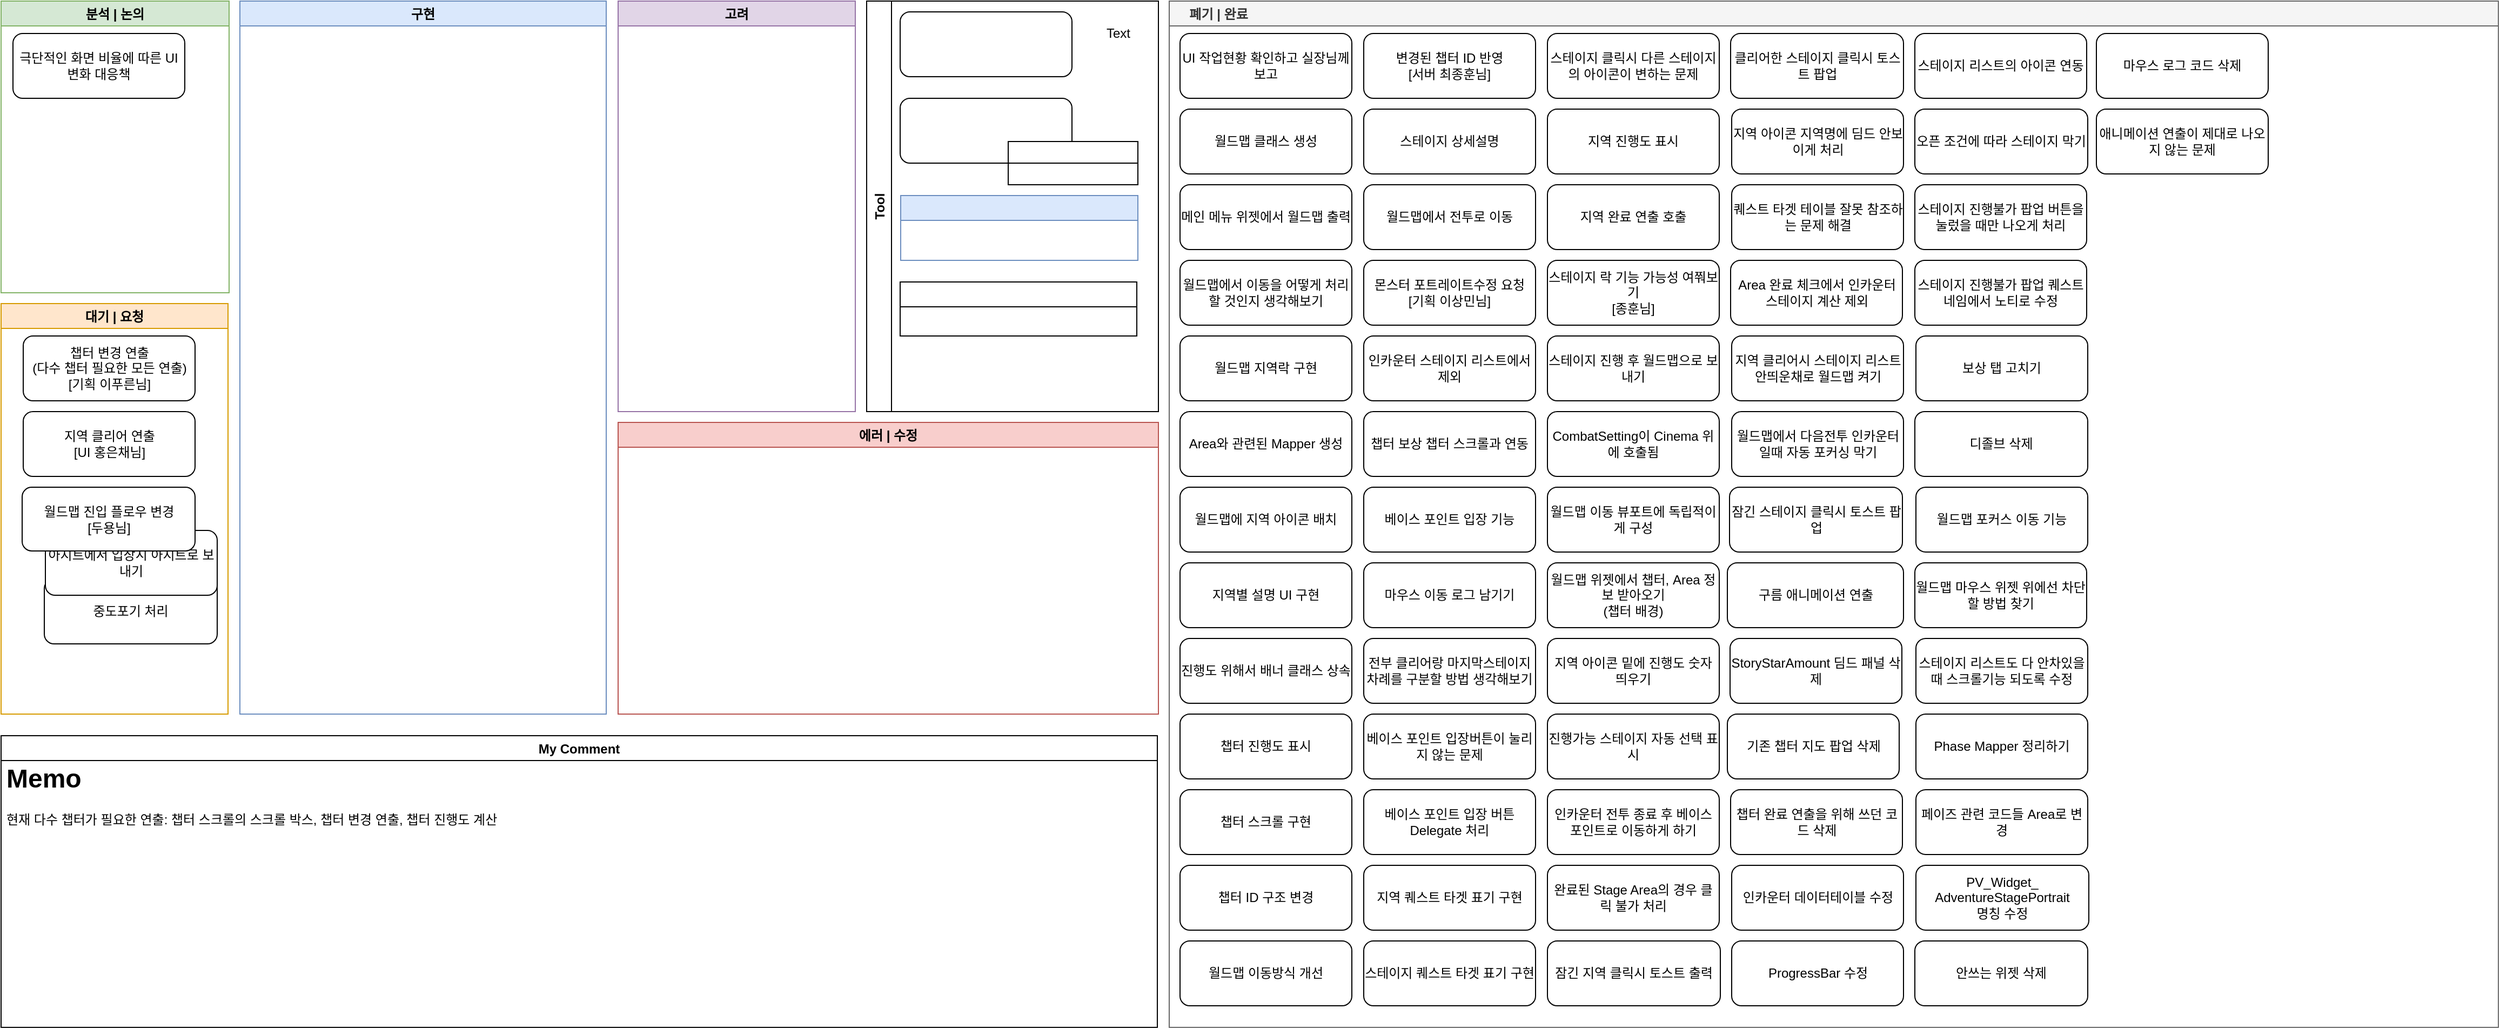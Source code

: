 <mxfile version="15.6.8" type="github">
  <diagram id="sQ8EXhfYu_Z4RW1TYD9f" name="Page-1">
    <mxGraphModel dx="1422" dy="762" grid="1" gridSize="10" guides="1" tooltips="1" connect="0" arrows="1" fold="1" page="1" pageScale="1" pageWidth="827" pageHeight="1169" math="0" shadow="0">
      <root>
        <mxCell id="0" />
        <mxCell id="1" parent="0" />
        <mxCell id="wOnGFkAYj0Utu0_wV-MN-16" value="구현" style="swimlane;fillColor=#dae8fc;strokeColor=#6c8ebf;" parent="1" vertex="1">
          <mxGeometry x="270" y="50" width="339" height="660" as="geometry" />
        </mxCell>
        <mxCell id="wOnGFkAYj0Utu0_wV-MN-17" value="분석 | 논의" style="swimlane;strokeColor=#82b366;fillColor=#D5E8D4;" parent="1" vertex="1">
          <mxGeometry x="49" y="50" width="211" height="270" as="geometry" />
        </mxCell>
        <mxCell id="fKnXUZ_Y8Yj8oVJBZo9e-6" value="극단적인 화면 비율에 따른 UI 변화 대응책" style="rounded=1;whiteSpace=wrap;html=1;" parent="wOnGFkAYj0Utu0_wV-MN-17" vertex="1">
          <mxGeometry x="11" y="30" width="159" height="60" as="geometry" />
        </mxCell>
        <mxCell id="MTrl5ynQiznJmTlUDSWs-4" value="대기 | 요청" style="swimlane;strokeColor=#d79b00;fillColor=#ffe6cc;" parent="1" vertex="1">
          <mxGeometry x="49" y="330" width="210" height="380" as="geometry" />
        </mxCell>
        <mxCell id="JvFQZsxhrIlM6GvxB-Bj-3" value="챕터 변경 연출&lt;br&gt;(다수 챕터 필요한 모든 연출)&lt;br&gt;[기획 이푸른님]" style="rounded=1;whiteSpace=wrap;html=1;" parent="MTrl5ynQiznJmTlUDSWs-4" vertex="1">
          <mxGeometry x="20.5" y="30" width="159" height="60" as="geometry" />
        </mxCell>
        <mxCell id="JvFQZsxhrIlM6GvxB-Bj-4" value="지역 클리어 연출&lt;br&gt;[UI 홍은채님]" style="rounded=1;whiteSpace=wrap;html=1;" parent="MTrl5ynQiznJmTlUDSWs-4" vertex="1">
          <mxGeometry x="20.5" y="100" width="159" height="60" as="geometry" />
        </mxCell>
        <mxCell id="JcdMrhdxGSStzC7vy00--24" value="중도포기 처리" style="rounded=1;whiteSpace=wrap;html=1;" parent="MTrl5ynQiznJmTlUDSWs-4" vertex="1">
          <mxGeometry x="40" y="255" width="160" height="60" as="geometry" />
        </mxCell>
        <mxCell id="mTPu1nSo0R1RRkqdtAdQ-14" value="아지트에서 입장시 아지트로 보내기" style="rounded=1;whiteSpace=wrap;html=1;" parent="MTrl5ynQiznJmTlUDSWs-4" vertex="1">
          <mxGeometry x="41" y="210" width="159" height="60" as="geometry" />
        </mxCell>
        <mxCell id="u-zzOmrkJS4MpRmy39Oz-33" value="월드맵 진입 플로우 변경&lt;br&gt;[두용님]" style="rounded=1;whiteSpace=wrap;html=1;" parent="MTrl5ynQiznJmTlUDSWs-4" vertex="1">
          <mxGeometry x="19.5" y="170" width="160" height="59" as="geometry" />
        </mxCell>
        <mxCell id="9A0mLHsorhuxDrabdEOj-9" value="에러 | 수정" style="swimlane;fillColor=#f8cecc;strokeColor=#b85450;startSize=23;" parent="1" vertex="1">
          <mxGeometry x="620" y="440" width="500" height="270" as="geometry" />
        </mxCell>
        <mxCell id="hDPYIisuoytdxOGGVnbc-3" value="     폐기 | 완료" style="swimlane;strokeColor=#666666;fillColor=#f5f5f5;fontColor=#333333;align=left;" parent="1" vertex="1">
          <mxGeometry x="1130" y="50" width="1230" height="950" as="geometry" />
        </mxCell>
        <mxCell id="atVRBHWBVTBCoCOBbs-6-2" value="UI 작업현황 확인하고 실장님께 보고" style="rounded=1;whiteSpace=wrap;html=1;" parent="hDPYIisuoytdxOGGVnbc-3" vertex="1">
          <mxGeometry x="10" y="30" width="159" height="60" as="geometry" />
        </mxCell>
        <mxCell id="8GiOX_5ZcvJH73Y0Fhzy-2" value="월드맵 클래스 생성" style="rounded=1;whiteSpace=wrap;html=1;" parent="hDPYIisuoytdxOGGVnbc-3" vertex="1">
          <mxGeometry x="10" y="100" width="159" height="60" as="geometry" />
        </mxCell>
        <mxCell id="8GiOX_5ZcvJH73Y0Fhzy-1" value="메인 메뉴 위젯에서 월드맵 출력" style="rounded=1;whiteSpace=wrap;html=1;" parent="hDPYIisuoytdxOGGVnbc-3" vertex="1">
          <mxGeometry x="10" y="170" width="159" height="60" as="geometry" />
        </mxCell>
        <mxCell id="lYunYYrA7qYBkTZxslzv-2" value="월드맵에서 이동을 어떻게 처리할 것인지 생각해보기" style="rounded=1;whiteSpace=wrap;html=1;" parent="hDPYIisuoytdxOGGVnbc-3" vertex="1">
          <mxGeometry x="10" y="240" width="159" height="60" as="geometry" />
        </mxCell>
        <mxCell id="8GiOX_5ZcvJH73Y0Fhzy-7" value="Area와 관련된 Mapper 생성" style="rounded=1;whiteSpace=wrap;html=1;" parent="hDPYIisuoytdxOGGVnbc-3" vertex="1">
          <mxGeometry x="10" y="380" width="159" height="60" as="geometry" />
        </mxCell>
        <mxCell id="fKnXUZ_Y8Yj8oVJBZo9e-3" value="월드맵에 지역 아이콘 배치" style="rounded=1;whiteSpace=wrap;html=1;" parent="hDPYIisuoytdxOGGVnbc-3" vertex="1">
          <mxGeometry x="10" y="450" width="159" height="60" as="geometry" />
        </mxCell>
        <mxCell id="8GiOX_5ZcvJH73Y0Fhzy-4" value="월드맵 지역락 구현" style="rounded=1;whiteSpace=wrap;html=1;" parent="hDPYIisuoytdxOGGVnbc-3" vertex="1">
          <mxGeometry x="10" y="310" width="159" height="60" as="geometry" />
        </mxCell>
        <mxCell id="8GiOX_5ZcvJH73Y0Fhzy-10" value="지역별 설명 UI 구현" style="rounded=1;whiteSpace=wrap;html=1;" parent="hDPYIisuoytdxOGGVnbc-3" vertex="1">
          <mxGeometry x="10" y="520" width="159" height="60" as="geometry" />
        </mxCell>
        <mxCell id="NNDFR1LKHZ_8l8TIc3SD-2" value="진행도 위해서 배너 클래스 상속" style="rounded=1;whiteSpace=wrap;html=1;" parent="hDPYIisuoytdxOGGVnbc-3" vertex="1">
          <mxGeometry x="10" y="590" width="159" height="60" as="geometry" />
        </mxCell>
        <mxCell id="YfF9ztZLRGlCkRkIGvAC-5" value="챕터 진행도 표시" style="rounded=1;whiteSpace=wrap;html=1;" parent="hDPYIisuoytdxOGGVnbc-3" vertex="1">
          <mxGeometry x="10" y="660" width="159" height="60" as="geometry" />
        </mxCell>
        <mxCell id="8GiOX_5ZcvJH73Y0Fhzy-8" value="챕터 스크롤 구현" style="rounded=1;whiteSpace=wrap;html=1;" parent="hDPYIisuoytdxOGGVnbc-3" vertex="1">
          <mxGeometry x="10" y="730" width="159" height="60" as="geometry" />
        </mxCell>
        <mxCell id="YfF9ztZLRGlCkRkIGvAC-9" value="챕터 ID 구조 변경" style="rounded=1;whiteSpace=wrap;html=1;" parent="hDPYIisuoytdxOGGVnbc-3" vertex="1">
          <mxGeometry x="10" y="800" width="159" height="60" as="geometry" />
        </mxCell>
        <mxCell id="5TGIPtgfNIGxRz2AxhJH-1" value="월드맵 이동방식 개선" style="rounded=1;whiteSpace=wrap;html=1;" parent="hDPYIisuoytdxOGGVnbc-3" vertex="1">
          <mxGeometry x="10" y="870" width="159" height="60" as="geometry" />
        </mxCell>
        <mxCell id="YfF9ztZLRGlCkRkIGvAC-4" value="변경된 챕터 ID 반영&lt;br&gt;[서버 최종훈님]" style="rounded=1;whiteSpace=wrap;html=1;" parent="hDPYIisuoytdxOGGVnbc-3" vertex="1">
          <mxGeometry x="180" y="30" width="159" height="60" as="geometry" />
        </mxCell>
        <mxCell id="YfF9ztZLRGlCkRkIGvAC-12" value="스테이지 상세설명" style="rounded=1;whiteSpace=wrap;html=1;" parent="hDPYIisuoytdxOGGVnbc-3" vertex="1">
          <mxGeometry x="180" y="100" width="159" height="60" as="geometry" />
        </mxCell>
        <mxCell id="YfF9ztZLRGlCkRkIGvAC-7" value="월드맵에서 전투로 이동" style="rounded=1;whiteSpace=wrap;html=1;" parent="hDPYIisuoytdxOGGVnbc-3" vertex="1">
          <mxGeometry x="180" y="170" width="159" height="60" as="geometry" />
        </mxCell>
        <mxCell id="YfF9ztZLRGlCkRkIGvAC-10" value="몬스터 포트레이트수정 요청&lt;br&gt;[기획 이상민님]" style="rounded=1;whiteSpace=wrap;html=1;" parent="hDPYIisuoytdxOGGVnbc-3" vertex="1">
          <mxGeometry x="180" y="240" width="159" height="60" as="geometry" />
        </mxCell>
        <mxCell id="32iTDsRpcqnxO3VkxNKm-3" value="인카운터 스테이지 리스트에서 제외" style="rounded=1;whiteSpace=wrap;html=1;" parent="hDPYIisuoytdxOGGVnbc-3" vertex="1">
          <mxGeometry x="180" y="310" width="159" height="60" as="geometry" />
        </mxCell>
        <mxCell id="fKnXUZ_Y8Yj8oVJBZo9e-4" value="챕터 보상 챕터 스크롤과 연동" style="rounded=1;whiteSpace=wrap;html=1;" parent="hDPYIisuoytdxOGGVnbc-3" vertex="1">
          <mxGeometry x="180" y="380" width="159" height="60" as="geometry" />
        </mxCell>
        <mxCell id="YfF9ztZLRGlCkRkIGvAC-11" value="베이스 포인트 입장 기능" style="rounded=1;whiteSpace=wrap;html=1;" parent="hDPYIisuoytdxOGGVnbc-3" vertex="1">
          <mxGeometry x="180" y="450" width="159" height="60" as="geometry" />
        </mxCell>
        <mxCell id="32iTDsRpcqnxO3VkxNKm-2" value="마우스 이동 로그 남기기" style="rounded=1;whiteSpace=wrap;html=1;" parent="hDPYIisuoytdxOGGVnbc-3" vertex="1">
          <mxGeometry x="180" y="520" width="159" height="60" as="geometry" />
        </mxCell>
        <mxCell id="YfF9ztZLRGlCkRkIGvAC-1" value="전부 클리어랑 마지막스테이지 차례를 구분할 방법 생각해보기" style="rounded=1;whiteSpace=wrap;html=1;" parent="hDPYIisuoytdxOGGVnbc-3" vertex="1">
          <mxGeometry x="180" y="590" width="159" height="60" as="geometry" />
        </mxCell>
        <mxCell id="YfF9ztZLRGlCkRkIGvAC-3" value="베이스 포인트 입장버튼이 눌리지 않는 문제" style="rounded=1;whiteSpace=wrap;html=1;" parent="hDPYIisuoytdxOGGVnbc-3" vertex="1">
          <mxGeometry x="180" y="660" width="159" height="60" as="geometry" />
        </mxCell>
        <mxCell id="NNDFR1LKHZ_8l8TIc3SD-1" value="베이스 포인트 입장 버튼 Delegate 처리" style="rounded=1;whiteSpace=wrap;html=1;" parent="hDPYIisuoytdxOGGVnbc-3" vertex="1">
          <mxGeometry x="180" y="730" width="159" height="60" as="geometry" />
        </mxCell>
        <mxCell id="8GiOX_5ZcvJH73Y0Fhzy-9" value="지역 퀘스트 타겟 표기 구현" style="rounded=1;whiteSpace=wrap;html=1;" parent="hDPYIisuoytdxOGGVnbc-3" vertex="1">
          <mxGeometry x="180" y="800" width="159" height="60" as="geometry" />
        </mxCell>
        <mxCell id="32iTDsRpcqnxO3VkxNKm-5" value="스테이지 퀘스트 타겟 표기 구현" style="rounded=1;whiteSpace=wrap;html=1;" parent="hDPYIisuoytdxOGGVnbc-3" vertex="1">
          <mxGeometry x="180" y="870" width="159" height="60" as="geometry" />
        </mxCell>
        <mxCell id="32iTDsRpcqnxO3VkxNKm-1" value="스테이지 클릭시 다른 스테이지의 아이콘이 변하는 문제" style="rounded=1;whiteSpace=wrap;html=1;" parent="hDPYIisuoytdxOGGVnbc-3" vertex="1">
          <mxGeometry x="350" y="30" width="159" height="60" as="geometry" />
        </mxCell>
        <mxCell id="YfF9ztZLRGlCkRkIGvAC-6" value="지역 진행도 표시" style="rounded=1;whiteSpace=wrap;html=1;" parent="hDPYIisuoytdxOGGVnbc-3" vertex="1">
          <mxGeometry x="350" y="100" width="159" height="60" as="geometry" />
        </mxCell>
        <mxCell id="YfF9ztZLRGlCkRkIGvAC-2" value="지역 완료 연출 호출" style="rounded=1;whiteSpace=wrap;html=1;" parent="hDPYIisuoytdxOGGVnbc-3" vertex="1">
          <mxGeometry x="350" y="170" width="159" height="60" as="geometry" />
        </mxCell>
        <mxCell id="32iTDsRpcqnxO3VkxNKm-6" value="스테이지 락 기능 가능성 여쭤보기&lt;br&gt;[종훈님]" style="rounded=1;whiteSpace=wrap;html=1;" parent="hDPYIisuoytdxOGGVnbc-3" vertex="1">
          <mxGeometry x="350" y="240" width="159" height="60" as="geometry" />
        </mxCell>
        <mxCell id="SFROFrCYzg7VlvZK26Fv-1" value="스테이지 진행 후 월드맵으로 보내기" style="rounded=1;whiteSpace=wrap;html=1;" parent="hDPYIisuoytdxOGGVnbc-3" vertex="1">
          <mxGeometry x="350" y="310" width="159" height="60" as="geometry" />
        </mxCell>
        <mxCell id="mTPu1nSo0R1RRkqdtAdQ-1" value="CombatSetting이 Cinema 위에 호출됨" style="rounded=1;whiteSpace=wrap;html=1;" parent="hDPYIisuoytdxOGGVnbc-3" vertex="1">
          <mxGeometry x="350" y="380" width="159" height="60" as="geometry" />
        </mxCell>
        <mxCell id="mTPu1nSo0R1RRkqdtAdQ-5" value="월드맵 이동 뷰포트에 독립적이게 구성" style="rounded=1;whiteSpace=wrap;html=1;" parent="hDPYIisuoytdxOGGVnbc-3" vertex="1">
          <mxGeometry x="350" y="450" width="159" height="60" as="geometry" />
        </mxCell>
        <mxCell id="fKnXUZ_Y8Yj8oVJBZo9e-1" value="월드맵 위젯에서 챕터, Area 정보 받아오기&lt;br&gt;(챕터 배경)" style="rounded=1;whiteSpace=wrap;html=1;" parent="hDPYIisuoytdxOGGVnbc-3" vertex="1">
          <mxGeometry x="350" y="520" width="159" height="60" as="geometry" />
        </mxCell>
        <mxCell id="mTPu1nSo0R1RRkqdtAdQ-6" value="지역 아이콘 밑에 진행도 숫자 띄우기" style="rounded=1;whiteSpace=wrap;html=1;" parent="hDPYIisuoytdxOGGVnbc-3" vertex="1">
          <mxGeometry x="350" y="590" width="159" height="60" as="geometry" />
        </mxCell>
        <mxCell id="mTPu1nSo0R1RRkqdtAdQ-8" value="진행가능 스테이지 자동 선택 표시" style="rounded=1;whiteSpace=wrap;html=1;" parent="hDPYIisuoytdxOGGVnbc-3" vertex="1">
          <mxGeometry x="350" y="660" width="159" height="60" as="geometry" />
        </mxCell>
        <mxCell id="mTPu1nSo0R1RRkqdtAdQ-4" value="인카운터 전투 종료 후 베이스 포인트로 이동하게 하기" style="rounded=1;whiteSpace=wrap;html=1;" parent="hDPYIisuoytdxOGGVnbc-3" vertex="1">
          <mxGeometry x="350" y="730" width="159" height="60" as="geometry" />
        </mxCell>
        <mxCell id="mTPu1nSo0R1RRkqdtAdQ-3" value="완료된 Stage Area의 경우 클릭 불가 처리" style="rounded=1;whiteSpace=wrap;html=1;" parent="hDPYIisuoytdxOGGVnbc-3" vertex="1">
          <mxGeometry x="350" y="800" width="159" height="60" as="geometry" />
        </mxCell>
        <mxCell id="mTPu1nSo0R1RRkqdtAdQ-9" value="잠긴 지역 클릭시 토스트 출력" style="rounded=1;whiteSpace=wrap;html=1;" parent="hDPYIisuoytdxOGGVnbc-3" vertex="1">
          <mxGeometry x="350" y="870" width="160" height="60" as="geometry" />
        </mxCell>
        <mxCell id="mTPu1nSo0R1RRkqdtAdQ-10" value="클리어한 스테이지 클릭시 토스트 팝업" style="rounded=1;whiteSpace=wrap;html=1;fillColor=default;strokeColor=default;fontColor=default;" parent="hDPYIisuoytdxOGGVnbc-3" vertex="1">
          <mxGeometry x="519.5" y="30" width="160" height="60" as="geometry" />
        </mxCell>
        <mxCell id="JcdMrhdxGSStzC7vy00--23" value="퀘스트 타겟 테이블 잘못 참조하는 문제 해결" style="rounded=1;whiteSpace=wrap;html=1;fillColor=default;strokeColor=default;fontColor=default;" parent="hDPYIisuoytdxOGGVnbc-3" vertex="1">
          <mxGeometry x="520.5" y="170" width="159" height="60" as="geometry" />
        </mxCell>
        <mxCell id="mTPu1nSo0R1RRkqdtAdQ-7" value="지역 아이콘 지역명에 딤드 안보이게 처리" style="rounded=1;whiteSpace=wrap;html=1;fillColor=default;strokeColor=default;fontColor=default;" parent="hDPYIisuoytdxOGGVnbc-3" vertex="1">
          <mxGeometry x="520.5" y="100" width="159" height="60" as="geometry" />
        </mxCell>
        <mxCell id="mTPu1nSo0R1RRkqdtAdQ-2" value="Area 완료 체크에서 인카운터 스테이지 계산 제외" style="rounded=1;whiteSpace=wrap;html=1;fillColor=default;strokeColor=default;fontColor=default;" parent="hDPYIisuoytdxOGGVnbc-3" vertex="1">
          <mxGeometry x="519.5" y="240" width="159" height="60" as="geometry" />
        </mxCell>
        <mxCell id="mTPu1nSo0R1RRkqdtAdQ-16" value="지역 클리어시 스테이지 리스트 안띄운채로 월드맵 켜기" style="rounded=1;whiteSpace=wrap;html=1;fillColor=default;strokeColor=default;fontColor=default;" parent="hDPYIisuoytdxOGGVnbc-3" vertex="1">
          <mxGeometry x="520.5" y="310" width="159" height="60" as="geometry" />
        </mxCell>
        <mxCell id="mTPu1nSo0R1RRkqdtAdQ-18" value="월드맵에서 다음전투 인카운터일때 자동 포커싱 막기" style="rounded=1;whiteSpace=wrap;html=1;fillColor=default;strokeColor=default;fontColor=default;" parent="hDPYIisuoytdxOGGVnbc-3" vertex="1">
          <mxGeometry x="520.5" y="380" width="159" height="60" as="geometry" />
        </mxCell>
        <mxCell id="mTPu1nSo0R1RRkqdtAdQ-12" value="잠긴 스테이지 클릭시 토스트 팝업" style="rounded=1;whiteSpace=wrap;html=1;fillColor=default;strokeColor=default;fontColor=default;" parent="hDPYIisuoytdxOGGVnbc-3" vertex="1">
          <mxGeometry x="518.5" y="450" width="160" height="60" as="geometry" />
        </mxCell>
        <mxCell id="mTPu1nSo0R1RRkqdtAdQ-17" value="구름 애니메이션 연출" style="rounded=1;whiteSpace=wrap;html=1;fillColor=default;strokeColor=default;fontColor=default;" parent="hDPYIisuoytdxOGGVnbc-3" vertex="1">
          <mxGeometry x="516.5" y="520" width="163" height="60" as="geometry" />
        </mxCell>
        <mxCell id="JcdMrhdxGSStzC7vy00--21" value="StoryStarAmount 딤드 패널 삭제" style="rounded=1;whiteSpace=wrap;html=1;fillColor=default;strokeColor=default;fontColor=default;" parent="hDPYIisuoytdxOGGVnbc-3" vertex="1">
          <mxGeometry x="519" y="590" width="159" height="60" as="geometry" />
        </mxCell>
        <mxCell id="8GiOX_5ZcvJH73Y0Fhzy-3" value="기존 챕터 지도 팝업 삭제" style="rounded=1;whiteSpace=wrap;html=1;fillColor=default;strokeColor=default;fontColor=default;" parent="hDPYIisuoytdxOGGVnbc-3" vertex="1">
          <mxGeometry x="516.5" y="660" width="159" height="60" as="geometry" />
        </mxCell>
        <mxCell id="8GiOX_5ZcvJH73Y0Fhzy-5" value="챕터 완료 연출을 위해 쓰던 코드 삭제" style="rounded=1;whiteSpace=wrap;html=1;fillColor=default;strokeColor=default;fontColor=default;" parent="hDPYIisuoytdxOGGVnbc-3" vertex="1">
          <mxGeometry x="519.5" y="730" width="159" height="60" as="geometry" />
        </mxCell>
        <mxCell id="32iTDsRpcqnxO3VkxNKm-4" value="인카운터 데이터테이블 수정" style="rounded=1;whiteSpace=wrap;html=1;fillColor=default;strokeColor=default;fontColor=default;" parent="hDPYIisuoytdxOGGVnbc-3" vertex="1">
          <mxGeometry x="520.5" y="800" width="159" height="60" as="geometry" />
        </mxCell>
        <mxCell id="u-zzOmrkJS4MpRmy39Oz-1" value="ProgressBar 수정" style="rounded=1;whiteSpace=wrap;html=1;fillColor=default;strokeColor=default;fontColor=default;" parent="hDPYIisuoytdxOGGVnbc-3" vertex="1">
          <mxGeometry x="520.5" y="870" width="159" height="60" as="geometry" />
        </mxCell>
        <mxCell id="u-zzOmrkJS4MpRmy39Oz-2" value="스테이지 리스트의 아이콘 연동" style="rounded=1;whiteSpace=wrap;html=1;" parent="hDPYIisuoytdxOGGVnbc-3" vertex="1">
          <mxGeometry x="690" y="30" width="159" height="60" as="geometry" />
        </mxCell>
        <mxCell id="JcdMrhdxGSStzC7vy00--1" value="오픈 조건에 따라 스테이지 막기" style="rounded=1;whiteSpace=wrap;html=1;" parent="hDPYIisuoytdxOGGVnbc-3" vertex="1">
          <mxGeometry x="690" y="100" width="160" height="60" as="geometry" />
        </mxCell>
        <mxCell id="u-zzOmrkJS4MpRmy39Oz-3" value="스테이지 진행불가 팝업 버튼을 눌렀을 때만 나오게 처리" style="rounded=1;whiteSpace=wrap;html=1;" parent="hDPYIisuoytdxOGGVnbc-3" vertex="1">
          <mxGeometry x="690" y="170" width="159" height="60" as="geometry" />
        </mxCell>
        <mxCell id="u-zzOmrkJS4MpRmy39Oz-4" value="스테이지 진행불가 팝업 퀘스트 네임에서 노티로 수정" style="rounded=1;whiteSpace=wrap;html=1;" parent="hDPYIisuoytdxOGGVnbc-3" vertex="1">
          <mxGeometry x="690" y="240" width="159" height="60" as="geometry" />
        </mxCell>
        <mxCell id="JcdMrhdxGSStzC7vy00--22" value="보상 탭 고치기" style="rounded=1;whiteSpace=wrap;html=1;" parent="hDPYIisuoytdxOGGVnbc-3" vertex="1">
          <mxGeometry x="691" y="310" width="159" height="60" as="geometry" />
        </mxCell>
        <mxCell id="u-zzOmrkJS4MpRmy39Oz-34" value="디졸브 삭제" style="rounded=1;whiteSpace=wrap;html=1;" parent="hDPYIisuoytdxOGGVnbc-3" vertex="1">
          <mxGeometry x="690" y="380" width="160" height="60" as="geometry" />
        </mxCell>
        <mxCell id="0nPy4N3juvfmv_uaInZj-2" value="월드맵 포커스 이동 기능" style="rounded=1;whiteSpace=wrap;html=1;" parent="hDPYIisuoytdxOGGVnbc-3" vertex="1">
          <mxGeometry x="691" y="450" width="159" height="60" as="geometry" />
        </mxCell>
        <mxCell id="0nPy4N3juvfmv_uaInZj-1" value="월드맵 마우스 위젯 위에선 차단할 방법 찾기" style="rounded=1;whiteSpace=wrap;html=1;fillColor=default;strokeColor=default;fontColor=default;" parent="hDPYIisuoytdxOGGVnbc-3" vertex="1">
          <mxGeometry x="690" y="520" width="159" height="60" as="geometry" />
        </mxCell>
        <mxCell id="lIS4hiFMWc-Y0QBGkMAu-1" value="스테이지 리스트도 다 안차있을 때 스크롤기능 되도록 수정" style="rounded=1;whiteSpace=wrap;html=1;fillColor=default;strokeColor=default;fontColor=default;" parent="hDPYIisuoytdxOGGVnbc-3" vertex="1">
          <mxGeometry x="691" y="590" width="159" height="60" as="geometry" />
        </mxCell>
        <mxCell id="fKnXUZ_Y8Yj8oVJBZo9e-2" value="Phase Mapper 정리하기" style="rounded=1;whiteSpace=wrap;html=1;fillColor=default;strokeColor=default;fontColor=default;" parent="hDPYIisuoytdxOGGVnbc-3" vertex="1">
          <mxGeometry x="691" y="660" width="159" height="60" as="geometry" />
        </mxCell>
        <mxCell id="8GiOX_5ZcvJH73Y0Fhzy-6" value="페이즈 관련 코드들 Area로 변경" style="rounded=1;whiteSpace=wrap;html=1;fillColor=default;strokeColor=default;fontColor=default;" parent="hDPYIisuoytdxOGGVnbc-3" vertex="1">
          <mxGeometry x="691" y="730" width="159" height="60" as="geometry" />
        </mxCell>
        <mxCell id="YfF9ztZLRGlCkRkIGvAC-8" value="PV_Widget_&lt;br&gt;AdventureStagePortrait&lt;br&gt;명칭 수정" style="rounded=1;whiteSpace=wrap;html=1;fillColor=default;strokeColor=default;fontColor=default;" parent="hDPYIisuoytdxOGGVnbc-3" vertex="1">
          <mxGeometry x="691" y="800" width="160" height="60" as="geometry" />
        </mxCell>
        <mxCell id="0nPy4N3juvfmv_uaInZj-3" value="안쓰는 위젯 삭제" style="rounded=1;whiteSpace=wrap;html=1;fillColor=default;strokeColor=default;fontColor=default;" parent="hDPYIisuoytdxOGGVnbc-3" vertex="1">
          <mxGeometry x="690" y="870" width="160" height="60" as="geometry" />
        </mxCell>
        <mxCell id="pFrNJoCVi7BeC573tgVh-1" value="마우스 로그 코드 삭제" style="rounded=1;whiteSpace=wrap;html=1;" parent="hDPYIisuoytdxOGGVnbc-3" vertex="1">
          <mxGeometry x="858" y="30" width="159" height="60" as="geometry" />
        </mxCell>
        <mxCell id="mTPu1nSo0R1RRkqdtAdQ-15" value="애니메이션 연출이 제대로 나오지 않는 문제" style="rounded=1;whiteSpace=wrap;html=1;" parent="hDPYIisuoytdxOGGVnbc-3" vertex="1">
          <mxGeometry x="858" y="100" width="159" height="60" as="geometry" />
        </mxCell>
        <mxCell id="6kkVd8V_ymKgZ0_L0vxy-3" value="My Comment" style="swimlane;" parent="1" vertex="1">
          <mxGeometry x="49" y="730" width="1070" height="270" as="geometry">
            <mxRectangle x="49" y="720" width="100" height="23" as="alternateBounds" />
          </mxGeometry>
        </mxCell>
        <mxCell id="KfCYHrgsOKh0RXw9eGPa-2" value="&lt;h1&gt;Memo&lt;/h1&gt;&lt;p&gt;현재 다수 챕터가 필요한 연출: 챕터 스크롤의 스크롤 박스, 챕터 변경 연출, 챕터 진행도 계산&lt;/p&gt;" style="text;html=1;strokeColor=none;fillColor=none;spacing=5;spacingTop=-20;whiteSpace=wrap;overflow=hidden;rounded=0;align=left;" parent="6kkVd8V_ymKgZ0_L0vxy-3" vertex="1">
          <mxGeometry y="20" width="1070" height="250" as="geometry" />
        </mxCell>
        <mxCell id="oumLD8d3DvaTa1NXrWpt-27" value="Tool" style="swimlane;horizontal=0;" parent="1" vertex="1">
          <mxGeometry x="850" y="50" width="270" height="380" as="geometry" />
        </mxCell>
        <mxCell id="oumLD8d3DvaTa1NXrWpt-25" value="" style="rounded=1;whiteSpace=wrap;html=1;" parent="oumLD8d3DvaTa1NXrWpt-27" vertex="1">
          <mxGeometry x="31" y="10" width="159" height="60" as="geometry" />
        </mxCell>
        <mxCell id="oumLD8d3DvaTa1NXrWpt-31" value="" style="group" parent="oumLD8d3DvaTa1NXrWpt-27" vertex="1" connectable="0">
          <mxGeometry x="31" y="90" width="220" height="80" as="geometry" />
        </mxCell>
        <mxCell id="oumLD8d3DvaTa1NXrWpt-28" value="" style="rounded=1;whiteSpace=wrap;html=1;" parent="oumLD8d3DvaTa1NXrWpt-31" vertex="1">
          <mxGeometry width="159" height="60" as="geometry" />
        </mxCell>
        <mxCell id="oumLD8d3DvaTa1NXrWpt-29" value="" style="rounded=0;whiteSpace=wrap;html=1;" parent="oumLD8d3DvaTa1NXrWpt-31" vertex="1">
          <mxGeometry x="100" y="60" width="120" height="20" as="geometry" />
        </mxCell>
        <mxCell id="oumLD8d3DvaTa1NXrWpt-30" value="" style="rounded=0;whiteSpace=wrap;html=1;" parent="oumLD8d3DvaTa1NXrWpt-31" vertex="1">
          <mxGeometry x="100" y="40" width="120" height="20" as="geometry" />
        </mxCell>
        <mxCell id="oumLD8d3DvaTa1NXrWpt-32" value="" style="swimlane;fillColor=#dae8fc;strokeColor=#6c8ebf;" parent="oumLD8d3DvaTa1NXrWpt-27" vertex="1">
          <mxGeometry x="31.5" y="180" width="219.5" height="60" as="geometry" />
        </mxCell>
        <mxCell id="oumLD8d3DvaTa1NXrWpt-34" value="" style="swimlane;" parent="oumLD8d3DvaTa1NXrWpt-27" vertex="1">
          <mxGeometry x="31" y="260" width="219" height="50" as="geometry" />
        </mxCell>
        <mxCell id="Fb32EvJjGHJRLybvlaYY-3" value="Text" style="text;html=1;align=left;verticalAlign=middle;resizable=0;points=[];autosize=1;strokeColor=none;" parent="oumLD8d3DvaTa1NXrWpt-27" vertex="1">
          <mxGeometry x="220" y="20" width="40" height="20" as="geometry" />
        </mxCell>
        <mxCell id="Hf2SFhrhB0-e0Vb06iSS-1" value="고려" style="swimlane;fillColor=#e1d5e7;strokeColor=#9673a6;startSize=23;" parent="1" vertex="1">
          <mxGeometry x="620" y="50" width="219.5" height="380" as="geometry" />
        </mxCell>
      </root>
    </mxGraphModel>
  </diagram>
</mxfile>
